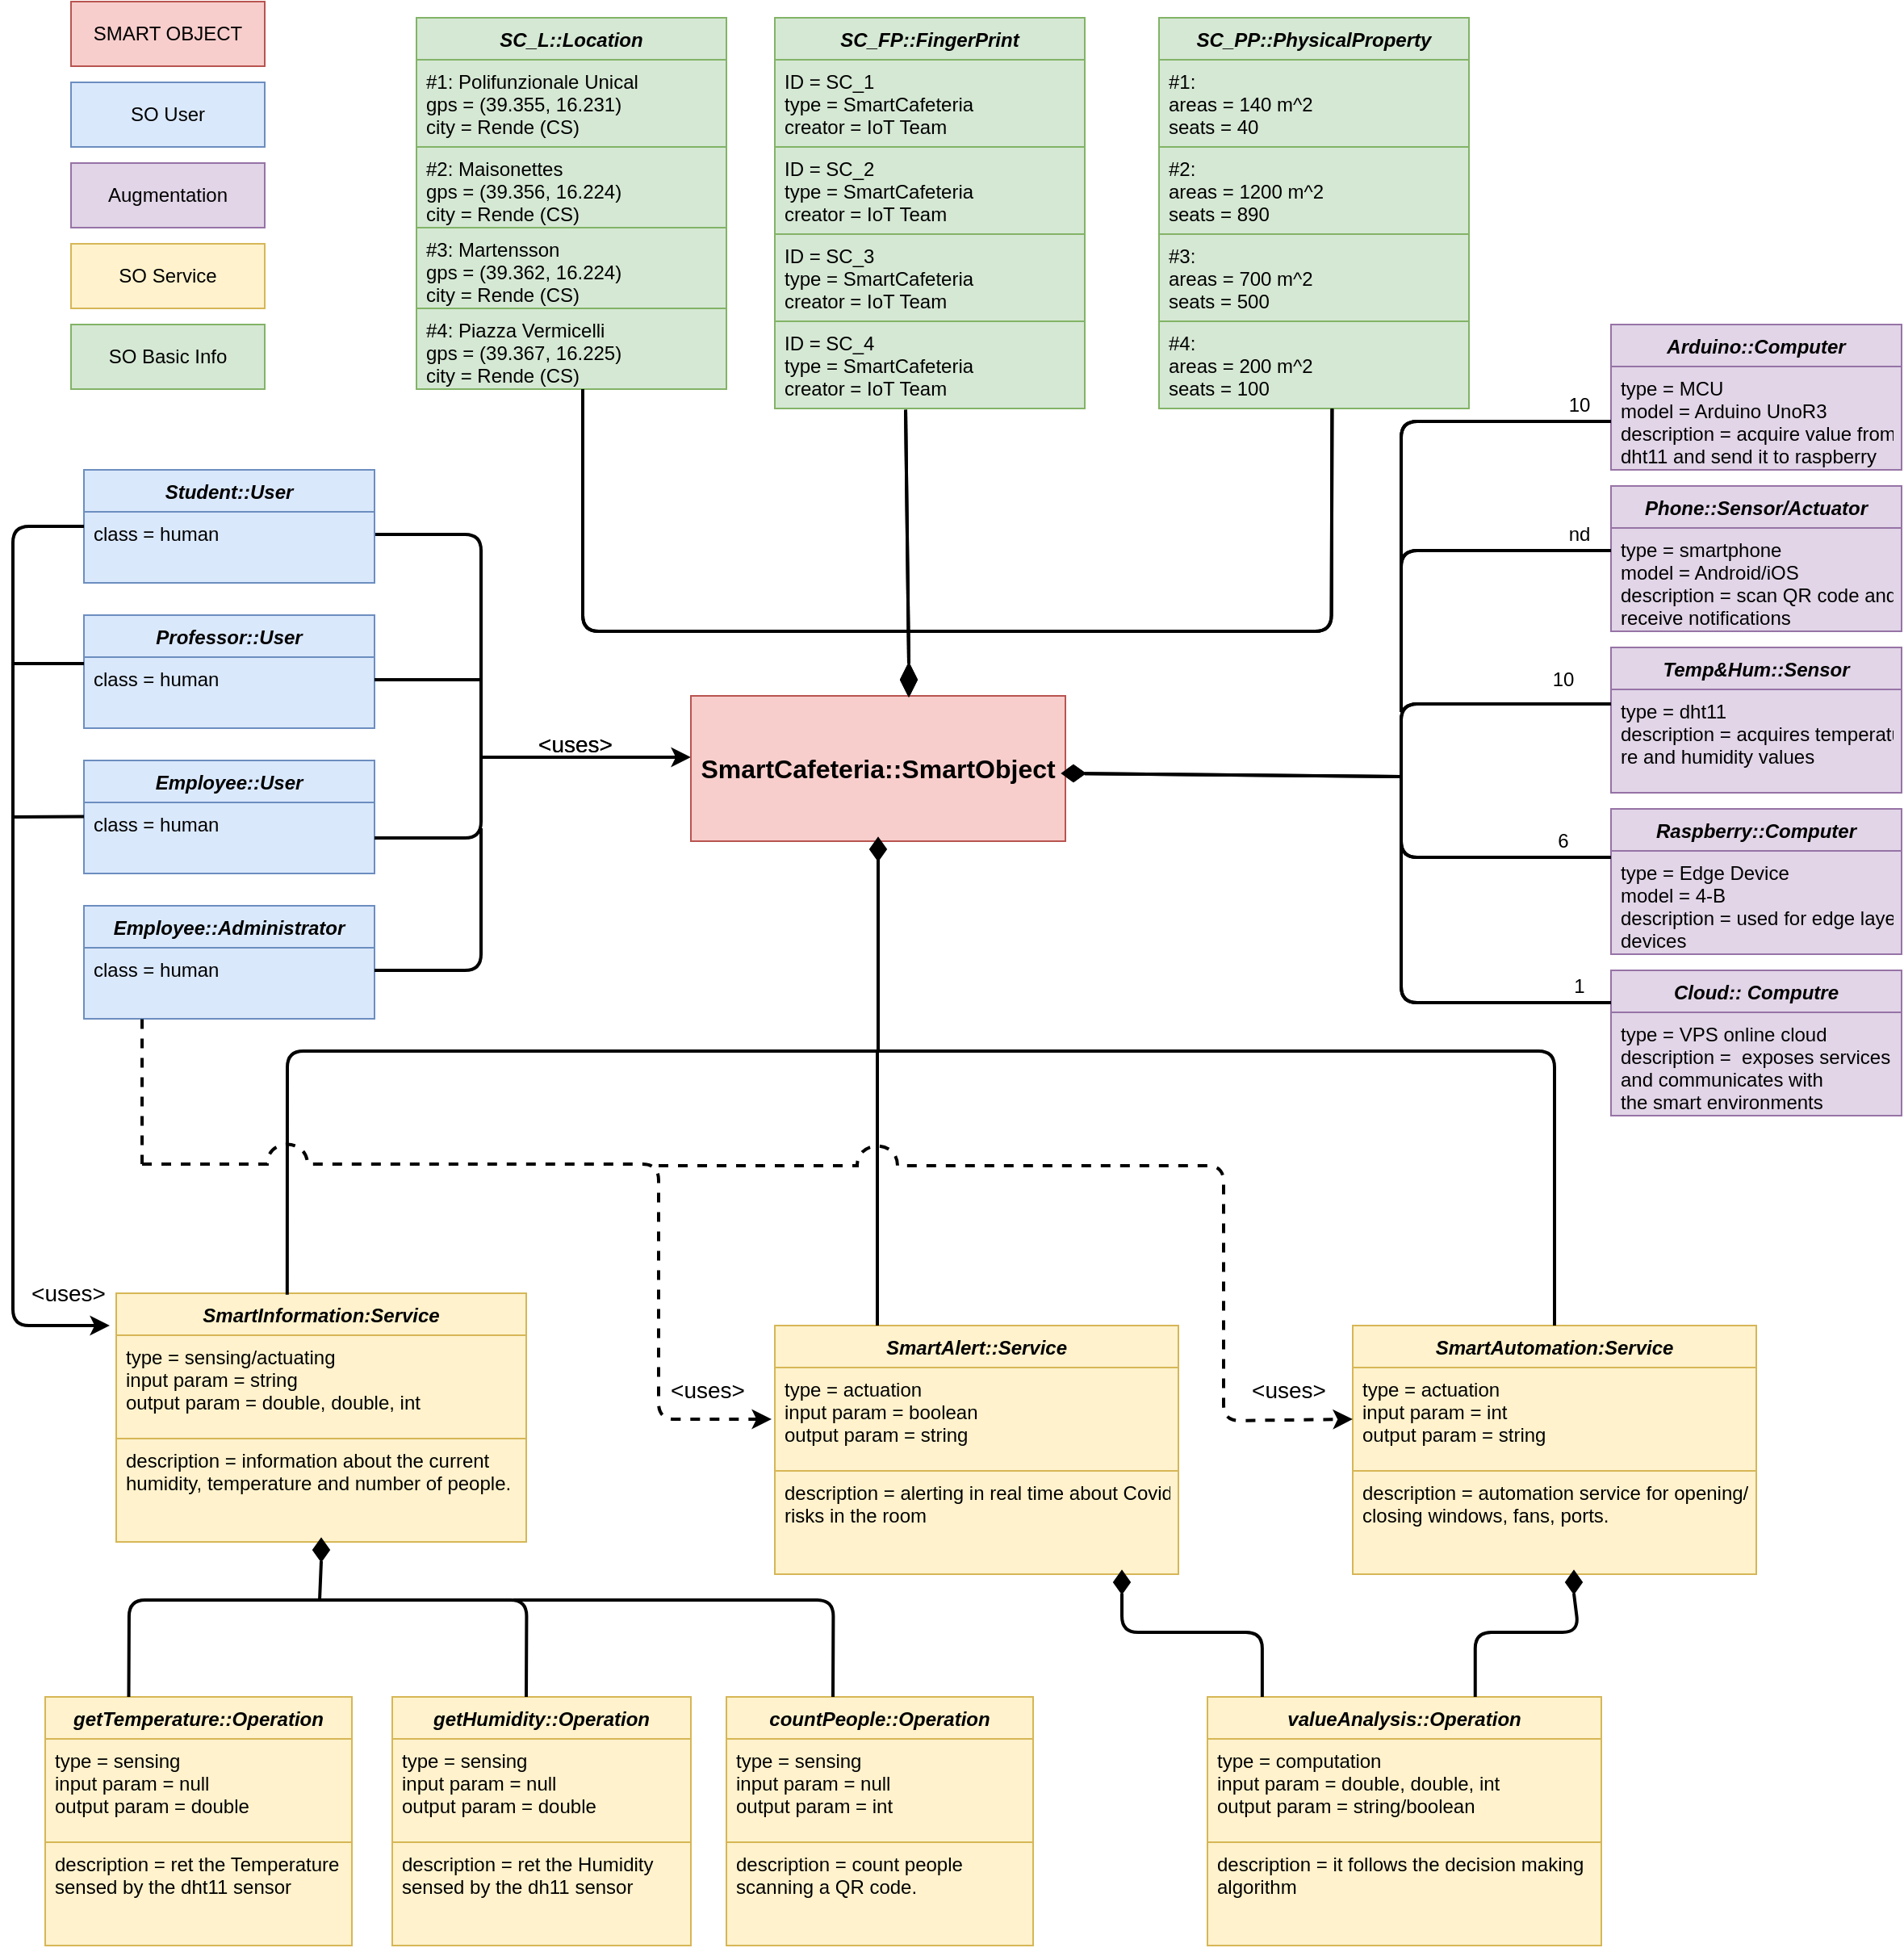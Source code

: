 <mxfile version="14.6.13" type="device"><diagram id="C5RBs43oDa-KdzZeNtuy" name="Page-1"><mxGraphModel dx="2286" dy="806" grid="1" gridSize="10" guides="1" tooltips="1" connect="1" arrows="1" fold="1" page="1" pageScale="1" pageWidth="1200" pageHeight="1500" math="0" shadow="0"><root><mxCell id="WIyWlLk6GJQsqaUBKTNV-0"/><mxCell id="WIyWlLk6GJQsqaUBKTNV-1" parent="WIyWlLk6GJQsqaUBKTNV-0"/><mxCell id="kiPogV2D_v_tbTwBXKTl-0" value="SMART OBJECT" style="rounded=0;whiteSpace=wrap;html=1;fillColor=#f8cecc;strokeColor=#b85450;" parent="WIyWlLk6GJQsqaUBKTNV-1" vertex="1"><mxGeometry x="26" y="10" width="120" height="40" as="geometry"/></mxCell><mxCell id="kiPogV2D_v_tbTwBXKTl-1" value="SO Basic Info" style="rounded=0;whiteSpace=wrap;html=1;fillColor=#d5e8d4;strokeColor=#82b366;" parent="WIyWlLk6GJQsqaUBKTNV-1" vertex="1"><mxGeometry x="26" y="210" width="120" height="40" as="geometry"/></mxCell><mxCell id="kiPogV2D_v_tbTwBXKTl-2" value="SO User" style="rounded=0;whiteSpace=wrap;html=1;fillColor=#dae8fc;strokeColor=#6c8ebf;" parent="WIyWlLk6GJQsqaUBKTNV-1" vertex="1"><mxGeometry x="26" y="60" width="120" height="40" as="geometry"/></mxCell><mxCell id="kiPogV2D_v_tbTwBXKTl-3" value="SO Service" style="rounded=0;whiteSpace=wrap;html=1;fillColor=#fff2cc;strokeColor=#d6b656;" parent="WIyWlLk6GJQsqaUBKTNV-1" vertex="1"><mxGeometry x="26" y="160" width="120" height="40" as="geometry"/></mxCell><mxCell id="kiPogV2D_v_tbTwBXKTl-4" value="Augmentation" style="rounded=0;whiteSpace=wrap;html=1;fillColor=#e1d5e7;strokeColor=#9673a6;" parent="WIyWlLk6GJQsqaUBKTNV-1" vertex="1"><mxGeometry x="26" y="110" width="120" height="40" as="geometry"/></mxCell><mxCell id="kiPogV2D_v_tbTwBXKTl-5" value="&lt;b&gt;&lt;font style=&quot;font-size: 16px&quot;&gt;SmartCafeteria::SmartObject&lt;/font&gt;&lt;/b&gt;" style="rounded=0;whiteSpace=wrap;html=1;fillColor=#f8cecc;strokeColor=#b85450;" parent="WIyWlLk6GJQsqaUBKTNV-1" vertex="1"><mxGeometry x="410" y="440" width="232" height="90" as="geometry"/></mxCell><mxCell id="kiPogV2D_v_tbTwBXKTl-7" value="Student::User" style="swimlane;fontStyle=3;align=center;verticalAlign=top;childLayout=stackLayout;horizontal=1;startSize=26;horizontalStack=0;resizeParent=1;resizeLast=0;collapsible=1;marginBottom=0;rounded=0;shadow=0;strokeWidth=1;fillColor=#dae8fc;strokeColor=#6c8ebf;" parent="WIyWlLk6GJQsqaUBKTNV-1" vertex="1"><mxGeometry x="34" y="300" width="180" height="70" as="geometry"><mxRectangle x="230" y="140" width="160" height="26" as="alternateBounds"/></mxGeometry></mxCell><mxCell id="kiPogV2D_v_tbTwBXKTl-14" value="Professor::User" style="swimlane;fontStyle=3;align=center;verticalAlign=top;childLayout=stackLayout;horizontal=1;startSize=26;horizontalStack=0;resizeParent=1;resizeLast=0;collapsible=1;marginBottom=0;rounded=0;shadow=0;strokeWidth=1;fillColor=#dae8fc;strokeColor=#6c8ebf;" parent="WIyWlLk6GJQsqaUBKTNV-1" vertex="1"><mxGeometry x="34" y="390" width="180" height="70" as="geometry"><mxRectangle x="230" y="140" width="160" height="26" as="alternateBounds"/></mxGeometry></mxCell><mxCell id="kiPogV2D_v_tbTwBXKTl-15" value="class = human" style="text;align=left;verticalAlign=top;spacingLeft=4;spacingRight=4;overflow=hidden;rotatable=0;points=[[0,0.5],[1,0.5]];portConstraint=eastwest;fillColor=#dae8fc;strokeColor=#6c8ebf;" parent="kiPogV2D_v_tbTwBXKTl-14" vertex="1"><mxGeometry y="26" width="180" height="44" as="geometry"/></mxCell><mxCell id="kiPogV2D_v_tbTwBXKTl-16" value="Employee::User" style="swimlane;fontStyle=3;align=center;verticalAlign=top;childLayout=stackLayout;horizontal=1;startSize=26;horizontalStack=0;resizeParent=1;resizeLast=0;collapsible=1;marginBottom=0;rounded=0;shadow=0;strokeWidth=1;fillColor=#dae8fc;strokeColor=#6c8ebf;" parent="WIyWlLk6GJQsqaUBKTNV-1" vertex="1"><mxGeometry x="34" y="480" width="180" height="70" as="geometry"><mxRectangle x="230" y="140" width="160" height="26" as="alternateBounds"/></mxGeometry></mxCell><mxCell id="kiPogV2D_v_tbTwBXKTl-17" value="class = human" style="text;align=left;verticalAlign=top;spacingLeft=4;spacingRight=4;overflow=hidden;rotatable=0;points=[[0,0.5],[1,0.5]];portConstraint=eastwest;fillColor=#dae8fc;strokeColor=#6c8ebf;" parent="kiPogV2D_v_tbTwBXKTl-16" vertex="1"><mxGeometry y="26" width="180" height="44" as="geometry"/></mxCell><mxCell id="kiPogV2D_v_tbTwBXKTl-8" value="class = human" style="text;align=left;verticalAlign=top;spacingLeft=4;spacingRight=4;overflow=hidden;rotatable=0;points=[[0,0.5],[1,0.5]];portConstraint=eastwest;fillColor=#dae8fc;strokeColor=#6c8ebf;" parent="WIyWlLk6GJQsqaUBKTNV-1" vertex="1"><mxGeometry x="34" y="326" width="180" height="44" as="geometry"/></mxCell><mxCell id="kiPogV2D_v_tbTwBXKTl-21" value="" style="endArrow=none;html=1;strokeWidth=2;exitX=1;exitY=0.5;exitDx=0;exitDy=0;" parent="WIyWlLk6GJQsqaUBKTNV-1" source="kiPogV2D_v_tbTwBXKTl-17" edge="1"><mxGeometry width="50" height="50" relative="1" as="geometry"><mxPoint x="214" y="520" as="sourcePoint"/><mxPoint x="280" y="440" as="targetPoint"/><Array as="points"><mxPoint x="280" y="528"/></Array></mxGeometry></mxCell><mxCell id="kiPogV2D_v_tbTwBXKTl-22" value="" style="endArrow=none;html=1;strokeWidth=2;" parent="WIyWlLk6GJQsqaUBKTNV-1" edge="1"><mxGeometry width="50" height="50" relative="1" as="geometry"><mxPoint x="214" y="340" as="sourcePoint"/><mxPoint x="280" y="440" as="targetPoint"/><Array as="points"><mxPoint x="280" y="340"/></Array></mxGeometry></mxCell><mxCell id="kiPogV2D_v_tbTwBXKTl-24" value="" style="endArrow=classic;html=1;strokeWidth=2;" parent="WIyWlLk6GJQsqaUBKTNV-1" edge="1"><mxGeometry width="50" height="50" relative="1" as="geometry"><mxPoint x="280" y="478" as="sourcePoint"/><mxPoint x="410" y="478" as="targetPoint"/></mxGeometry></mxCell><mxCell id="kiPogV2D_v_tbTwBXKTl-26" value="&lt;font style=&quot;font-size: 14px&quot;&gt;&amp;lt;uses&amp;gt;&lt;/font&gt;" style="text;html=1;align=center;verticalAlign=middle;resizable=0;points=[];autosize=1;strokeColor=none;" parent="WIyWlLk6GJQsqaUBKTNV-1" vertex="1"><mxGeometry x="308" y="460" width="60" height="20" as="geometry"/></mxCell><mxCell id="kiPogV2D_v_tbTwBXKTl-27" value="SC_L::Location" style="swimlane;fontStyle=3;align=center;verticalAlign=top;childLayout=stackLayout;horizontal=1;startSize=26;horizontalStack=0;resizeParent=1;resizeLast=0;collapsible=1;marginBottom=0;rounded=0;shadow=0;strokeWidth=1;fillColor=#d5e8d4;strokeColor=#82b366;" parent="WIyWlLk6GJQsqaUBKTNV-1" vertex="1"><mxGeometry x="240" y="20" width="192" height="230" as="geometry"><mxRectangle x="230" y="140" width="160" height="26" as="alternateBounds"/></mxGeometry></mxCell><mxCell id="kiPogV2D_v_tbTwBXKTl-28" value="#1: Polifunzionale Unical&#10;gps = (39.355, 16.231)&#10;city = Rende (CS)" style="text;align=left;verticalAlign=top;spacingLeft=4;spacingRight=4;overflow=hidden;rotatable=0;points=[[0,0.5],[1,0.5]];portConstraint=eastwest;fillColor=#d5e8d4;strokeColor=#82b366;" parent="kiPogV2D_v_tbTwBXKTl-27" vertex="1"><mxGeometry y="26" width="192" height="54" as="geometry"/></mxCell><mxCell id="kiPogV2D_v_tbTwBXKTl-29" value="#2: Maisonettes&#10;gps = (39.356, 16.224)&#10;city = Rende (CS)" style="text;align=left;verticalAlign=top;spacingLeft=4;spacingRight=4;overflow=hidden;rotatable=0;points=[[0,0.5],[1,0.5]];portConstraint=eastwest;fillColor=#d5e8d4;strokeColor=#82b366;" parent="kiPogV2D_v_tbTwBXKTl-27" vertex="1"><mxGeometry y="80" width="192" height="50" as="geometry"/></mxCell><mxCell id="kiPogV2D_v_tbTwBXKTl-30" value="#3: Martensson&#10;gps = (39.362, 16.224)&#10;city = Rende (CS)" style="text;align=left;verticalAlign=top;spacingLeft=4;spacingRight=4;overflow=hidden;rotatable=0;points=[[0,0.5],[1,0.5]];portConstraint=eastwest;fillColor=#d5e8d4;strokeColor=#82b366;" parent="kiPogV2D_v_tbTwBXKTl-27" vertex="1"><mxGeometry y="130" width="192" height="50" as="geometry"/></mxCell><mxCell id="kiPogV2D_v_tbTwBXKTl-35" value="#4: Piazza vermicelli&#10;gps = (39.367, 16.225)&#10;city = Rende (CS)&#10;" style="text;align=left;verticalAlign=top;spacingLeft=4;spacingRight=4;overflow=hidden;rotatable=0;points=[[0,0.5],[1,0.5]];portConstraint=eastwest;fillColor=#d5e8d4;strokeColor=#82b366;" parent="kiPogV2D_v_tbTwBXKTl-27" vertex="1"><mxGeometry y="180" width="192" height="50" as="geometry"/></mxCell><mxCell id="kiPogV2D_v_tbTwBXKTl-37" value="" style="rhombus;whiteSpace=wrap;html=1;fillColor=#000000;" parent="WIyWlLk6GJQsqaUBKTNV-1" vertex="1"><mxGeometry x="540" y="420" width="10" height="20" as="geometry"/></mxCell><mxCell id="kiPogV2D_v_tbTwBXKTl-38" value="" style="endArrow=none;html=1;strokeWidth=2;" parent="WIyWlLk6GJQsqaUBKTNV-1" edge="1"><mxGeometry width="50" height="50" relative="1" as="geometry"><mxPoint x="343" y="250" as="sourcePoint"/><mxPoint x="540" y="400" as="targetPoint"/><Array as="points"><mxPoint x="343" y="260"/><mxPoint x="343" y="400"/><mxPoint x="536" y="400"/></Array></mxGeometry></mxCell><mxCell id="kiPogV2D_v_tbTwBXKTl-40" value="SC_FP::FingerPrint" style="swimlane;fontStyle=3;align=center;verticalAlign=top;childLayout=stackLayout;horizontal=1;startSize=26;horizontalStack=0;resizeParent=1;resizeLast=0;collapsible=1;marginBottom=0;rounded=0;shadow=0;strokeWidth=1;fillColor=#d5e8d4;strokeColor=#82b366;" parent="WIyWlLk6GJQsqaUBKTNV-1" vertex="1"><mxGeometry x="462" y="20" width="192" height="242" as="geometry"><mxRectangle x="230" y="140" width="160" height="26" as="alternateBounds"/></mxGeometry></mxCell><mxCell id="kiPogV2D_v_tbTwBXKTl-41" value="ID = SC_1&#10;type = SmartCafeteria&#10;creator = IoT Team" style="text;align=left;verticalAlign=top;spacingLeft=4;spacingRight=4;overflow=hidden;rotatable=0;points=[[0,0.5],[1,0.5]];portConstraint=eastwest;fillColor=#d5e8d4;strokeColor=#82b366;" parent="kiPogV2D_v_tbTwBXKTl-40" vertex="1"><mxGeometry y="26" width="192" height="54" as="geometry"/></mxCell><mxCell id="kiPogV2D_v_tbTwBXKTl-45" value="ID = SC_2&#10;type = SmartCafeteria&#10;creator = IoT Team" style="text;align=left;verticalAlign=top;spacingLeft=4;spacingRight=4;overflow=hidden;rotatable=0;points=[[0,0.5],[1,0.5]];portConstraint=eastwest;fillColor=#d5e8d4;strokeColor=#82b366;" parent="kiPogV2D_v_tbTwBXKTl-40" vertex="1"><mxGeometry y="80" width="192" height="54" as="geometry"/></mxCell><mxCell id="kiPogV2D_v_tbTwBXKTl-46" value="ID = SC_3&#10;type = SmartCafeteria&#10;creator = IoT Team" style="text;align=left;verticalAlign=top;spacingLeft=4;spacingRight=4;overflow=hidden;rotatable=0;points=[[0,0.5],[1,0.5]];portConstraint=eastwest;fillColor=#d5e8d4;strokeColor=#82b366;" parent="kiPogV2D_v_tbTwBXKTl-40" vertex="1"><mxGeometry y="134" width="192" height="54" as="geometry"/></mxCell><mxCell id="kiPogV2D_v_tbTwBXKTl-47" value="ID = SC_4 &#10;type = SmartCafeteria&#10;creator = IoT Team" style="text;align=left;verticalAlign=top;spacingLeft=4;spacingRight=4;overflow=hidden;rotatable=0;points=[[0,0.5],[1,0.5]];portConstraint=eastwest;fillColor=#d5e8d4;strokeColor=#82b366;" parent="kiPogV2D_v_tbTwBXKTl-40" vertex="1"><mxGeometry y="188" width="192" height="54" as="geometry"/></mxCell><mxCell id="kiPogV2D_v_tbTwBXKTl-48" value="" style="endArrow=none;html=1;strokeWidth=2;entryX=0.422;entryY=1.013;entryDx=0;entryDy=0;entryPerimeter=0;exitX=0.5;exitY=0;exitDx=0;exitDy=0;" parent="WIyWlLk6GJQsqaUBKTNV-1" source="kiPogV2D_v_tbTwBXKTl-37" target="kiPogV2D_v_tbTwBXKTl-47" edge="1"><mxGeometry width="50" height="50" relative="1" as="geometry"><mxPoint x="552" y="420" as="sourcePoint"/><mxPoint x="590" y="365" as="targetPoint"/><Array as="points"/></mxGeometry></mxCell><mxCell id="kiPogV2D_v_tbTwBXKTl-66" value="Cloud:: Computre" style="swimlane;fontStyle=3;align=center;verticalAlign=top;childLayout=stackLayout;horizontal=1;startSize=26;horizontalStack=0;resizeParent=1;resizeLast=0;collapsible=1;marginBottom=0;rounded=0;shadow=0;strokeWidth=1;fillColor=#e1d5e7;strokeColor=#9673a6;" parent="WIyWlLk6GJQsqaUBKTNV-1" vertex="1"><mxGeometry x="980" y="610" width="180" height="90" as="geometry"><mxRectangle x="230" y="140" width="160" height="26" as="alternateBounds"/></mxGeometry></mxCell><mxCell id="kiPogV2D_v_tbTwBXKTl-67" value="type = VPS online cloud&#10;description =  exposes services &#10;and communicates with &#10;the smart environments" style="text;align=left;verticalAlign=top;spacingLeft=4;spacingRight=4;overflow=hidden;rotatable=0;points=[[0,0.5],[1,0.5]];portConstraint=eastwest;fillColor=#e1d5e7;strokeColor=#9673a6;" parent="kiPogV2D_v_tbTwBXKTl-66" vertex="1"><mxGeometry y="26" width="180" height="64" as="geometry"/></mxCell><mxCell id="kiPogV2D_v_tbTwBXKTl-68" value="SC_PP::PhysicalProperty" style="swimlane;fontStyle=3;align=center;verticalAlign=top;childLayout=stackLayout;horizontal=1;startSize=26;horizontalStack=0;resizeParent=1;resizeLast=0;collapsible=1;marginBottom=0;rounded=0;shadow=0;strokeWidth=1;fillColor=#d5e8d4;strokeColor=#82b366;" parent="WIyWlLk6GJQsqaUBKTNV-1" vertex="1"><mxGeometry x="700" y="20" width="192" height="242" as="geometry"><mxRectangle x="230" y="140" width="160" height="26" as="alternateBounds"/></mxGeometry></mxCell><mxCell id="kiPogV2D_v_tbTwBXKTl-69" value="#1: &#10;areas = &#10;seats = 40" style="text;align=left;verticalAlign=top;spacingLeft=4;spacingRight=4;overflow=hidden;rotatable=0;points=[[0,0.5],[1,0.5]];portConstraint=eastwest;fillColor=#d5e8d4;strokeColor=#82b366;" parent="kiPogV2D_v_tbTwBXKTl-68" vertex="1"><mxGeometry y="26" width="192" height="54" as="geometry"/></mxCell><mxCell id="kiPogV2D_v_tbTwBXKTl-73" value="#2: &#10;areas = &#10;seats = 890" style="text;align=left;verticalAlign=top;spacingLeft=4;spacingRight=4;overflow=hidden;rotatable=0;points=[[0,0.5],[1,0.5]];portConstraint=eastwest;fillColor=#d5e8d4;strokeColor=#82b366;" parent="kiPogV2D_v_tbTwBXKTl-68" vertex="1"><mxGeometry y="80" width="192" height="54" as="geometry"/></mxCell><mxCell id="kiPogV2D_v_tbTwBXKTl-74" value="#3: &#10;areas = &#10;seats = 500" style="text;align=left;verticalAlign=top;spacingLeft=4;spacingRight=4;overflow=hidden;rotatable=0;points=[[0,0.5],[1,0.5]];portConstraint=eastwest;fillColor=#d5e8d4;strokeColor=#82b366;" parent="kiPogV2D_v_tbTwBXKTl-68" vertex="1"><mxGeometry y="134" width="192" height="54" as="geometry"/></mxCell><mxCell id="kiPogV2D_v_tbTwBXKTl-75" value="#4: &#10;areas = &#10;seats = 100" style="text;align=left;verticalAlign=top;spacingLeft=4;spacingRight=4;overflow=hidden;rotatable=0;points=[[0,0.5],[1,0.5]];portConstraint=eastwest;fillColor=#d5e8d4;strokeColor=#82b366;" parent="kiPogV2D_v_tbTwBXKTl-68" vertex="1"><mxGeometry y="188" width="192" height="54" as="geometry"/></mxCell><mxCell id="kiPogV2D_v_tbTwBXKTl-76" value="" style="endArrow=none;html=1;strokeWidth=2;entryX=0.471;entryY=0.999;entryDx=0;entryDy=0;entryPerimeter=0;" parent="WIyWlLk6GJQsqaUBKTNV-1" edge="1"><mxGeometry width="50" height="50" relative="1" as="geometry"><mxPoint x="540" y="400" as="sourcePoint"/><mxPoint x="807.212" y="261.946" as="targetPoint"/><Array as="points"><mxPoint x="806.78" y="400"/></Array></mxGeometry></mxCell><mxCell id="kiPogV2D_v_tbTwBXKTl-77" value="" style="endArrow=none;html=1;strokeWidth=2;startArrow=none;" parent="WIyWlLk6GJQsqaUBKTNV-1" source="kiPogV2D_v_tbTwBXKTl-84" edge="1"><mxGeometry width="50" height="50" relative="1" as="geometry"><mxPoint x="642" y="490" as="sourcePoint"/><mxPoint x="850" y="490" as="targetPoint"/></mxGeometry></mxCell><mxCell id="kiPogV2D_v_tbTwBXKTl-78" value="" style="endArrow=none;html=1;strokeWidth=2;" parent="WIyWlLk6GJQsqaUBKTNV-1" edge="1"><mxGeometry width="50" height="50" relative="1" as="geometry"><mxPoint x="850" y="490" as="sourcePoint"/><mxPoint x="980" y="445" as="targetPoint"/><Array as="points"><mxPoint x="850" y="445"/></Array></mxGeometry></mxCell><mxCell id="kiPogV2D_v_tbTwBXKTl-79" value="" style="endArrow=none;html=1;strokeWidth=2;" parent="WIyWlLk6GJQsqaUBKTNV-1" edge="1"><mxGeometry width="50" height="50" relative="1" as="geometry"><mxPoint x="850" y="450" as="sourcePoint"/><mxPoint x="980" y="350" as="targetPoint"/><Array as="points"><mxPoint x="850" y="350"/></Array></mxGeometry></mxCell><mxCell id="kiPogV2D_v_tbTwBXKTl-80" value="" style="endArrow=none;html=1;strokeWidth=2;" parent="WIyWlLk6GJQsqaUBKTNV-1" edge="1"><mxGeometry width="50" height="50" relative="1" as="geometry"><mxPoint x="850" y="370" as="sourcePoint"/><mxPoint x="980" y="270" as="targetPoint"/><Array as="points"><mxPoint x="850" y="270"/></Array></mxGeometry></mxCell><mxCell id="kiPogV2D_v_tbTwBXKTl-81" value="" style="endArrow=none;html=1;strokeWidth=2;" parent="WIyWlLk6GJQsqaUBKTNV-1" edge="1"><mxGeometry width="50" height="50" relative="1" as="geometry"><mxPoint x="850" y="490" as="sourcePoint"/><mxPoint x="980" y="540" as="targetPoint"/><Array as="points"><mxPoint x="850" y="540"/></Array></mxGeometry></mxCell><mxCell id="kiPogV2D_v_tbTwBXKTl-82" value="" style="endArrow=none;html=1;strokeWidth=2;" parent="WIyWlLk6GJQsqaUBKTNV-1" edge="1"><mxGeometry width="50" height="50" relative="1" as="geometry"><mxPoint x="850" y="530" as="sourcePoint"/><mxPoint x="980" y="630" as="targetPoint"/><Array as="points"><mxPoint x="850" y="630"/></Array></mxGeometry></mxCell><mxCell id="kiPogV2D_v_tbTwBXKTl-84" value="" style="rhombus;whiteSpace=wrap;html=1;fillColor=#000000;" parent="WIyWlLk6GJQsqaUBKTNV-1" vertex="1"><mxGeometry x="640" y="483" width="14" height="10" as="geometry"/></mxCell><mxCell id="kiPogV2D_v_tbTwBXKTl-85" value="" style="endArrow=none;html=1;strokeWidth=2;" parent="WIyWlLk6GJQsqaUBKTNV-1" target="kiPogV2D_v_tbTwBXKTl-84" edge="1"><mxGeometry width="50" height="50" relative="1" as="geometry"><mxPoint x="642" y="490" as="sourcePoint"/><mxPoint x="850" y="490" as="targetPoint"/></mxGeometry></mxCell><mxCell id="kiPogV2D_v_tbTwBXKTl-86" value="SMART OBJECT" style="rounded=0;whiteSpace=wrap;html=1;fillColor=#f8cecc;strokeColor=#b85450;" parent="WIyWlLk6GJQsqaUBKTNV-1" vertex="1"><mxGeometry x="26" y="10" width="120" height="40" as="geometry"/></mxCell><mxCell id="kiPogV2D_v_tbTwBXKTl-87" value="SO Basic Info" style="rounded=0;whiteSpace=wrap;html=1;fillColor=#d5e8d4;strokeColor=#82b366;" parent="WIyWlLk6GJQsqaUBKTNV-1" vertex="1"><mxGeometry x="26" y="210" width="120" height="40" as="geometry"/></mxCell><mxCell id="kiPogV2D_v_tbTwBXKTl-88" value="SO User" style="rounded=0;whiteSpace=wrap;html=1;fillColor=#dae8fc;strokeColor=#6c8ebf;" parent="WIyWlLk6GJQsqaUBKTNV-1" vertex="1"><mxGeometry x="26" y="60" width="120" height="40" as="geometry"/></mxCell><mxCell id="kiPogV2D_v_tbTwBXKTl-89" value="SO Service" style="rounded=0;whiteSpace=wrap;html=1;fillColor=#fff2cc;strokeColor=#d6b656;" parent="WIyWlLk6GJQsqaUBKTNV-1" vertex="1"><mxGeometry x="26" y="160" width="120" height="40" as="geometry"/></mxCell><mxCell id="kiPogV2D_v_tbTwBXKTl-90" value="Augmentation" style="rounded=0;whiteSpace=wrap;html=1;fillColor=#e1d5e7;strokeColor=#9673a6;" parent="WIyWlLk6GJQsqaUBKTNV-1" vertex="1"><mxGeometry x="26" y="110" width="120" height="40" as="geometry"/></mxCell><mxCell id="kiPogV2D_v_tbTwBXKTl-91" value="&lt;b&gt;&lt;font style=&quot;font-size: 16px&quot;&gt;SmartCafeteria::SmartObject&lt;/font&gt;&lt;/b&gt;" style="rounded=0;whiteSpace=wrap;html=1;fillColor=#f8cecc;strokeColor=#b85450;" parent="WIyWlLk6GJQsqaUBKTNV-1" vertex="1"><mxGeometry x="410" y="440" width="232" height="90" as="geometry"/></mxCell><mxCell id="kiPogV2D_v_tbTwBXKTl-97" value="class = human" style="text;align=left;verticalAlign=top;spacingLeft=4;spacingRight=4;overflow=hidden;rotatable=0;points=[[0,0.5],[1,0.5]];portConstraint=eastwest;fillColor=#dae8fc;strokeColor=#6c8ebf;" parent="WIyWlLk6GJQsqaUBKTNV-1" vertex="1"><mxGeometry x="34" y="326" width="180" height="44" as="geometry"/></mxCell><mxCell id="kiPogV2D_v_tbTwBXKTl-101" value="&lt;font style=&quot;font-size: 14px&quot;&gt;&amp;lt;uses&amp;gt;&lt;/font&gt;" style="text;html=1;align=center;verticalAlign=middle;resizable=0;points=[];autosize=1;strokeColor=none;" parent="WIyWlLk6GJQsqaUBKTNV-1" vertex="1"><mxGeometry x="308" y="460" width="60" height="20" as="geometry"/></mxCell><mxCell id="kiPogV2D_v_tbTwBXKTl-102" value="SC_L::Location" style="swimlane;fontStyle=3;align=center;verticalAlign=top;childLayout=stackLayout;horizontal=1;startSize=26;horizontalStack=0;resizeParent=1;resizeLast=0;collapsible=1;marginBottom=0;rounded=0;shadow=0;strokeWidth=1;fillColor=#d5e8d4;strokeColor=#82b366;" parent="WIyWlLk6GJQsqaUBKTNV-1" vertex="1"><mxGeometry x="240" y="20" width="192" height="230" as="geometry"><mxRectangle x="230" y="140" width="160" height="26" as="alternateBounds"/></mxGeometry></mxCell><mxCell id="kiPogV2D_v_tbTwBXKTl-103" value="#1: Polifunzionale Unical&#10;gps = (39.355, 16.231)&#10;city = Rende (CS)" style="text;align=left;verticalAlign=top;spacingLeft=4;spacingRight=4;overflow=hidden;rotatable=0;points=[[0,0.5],[1,0.5]];portConstraint=eastwest;fillColor=#d5e8d4;strokeColor=#82b366;" parent="kiPogV2D_v_tbTwBXKTl-102" vertex="1"><mxGeometry y="26" width="192" height="54" as="geometry"/></mxCell><mxCell id="kiPogV2D_v_tbTwBXKTl-104" value="#2: Maisonettes&#10;gps = (39.356, 16.224)&#10;city = Rende (CS)" style="text;align=left;verticalAlign=top;spacingLeft=4;spacingRight=4;overflow=hidden;rotatable=0;points=[[0,0.5],[1,0.5]];portConstraint=eastwest;fillColor=#d5e8d4;strokeColor=#82b366;" parent="kiPogV2D_v_tbTwBXKTl-102" vertex="1"><mxGeometry y="80" width="192" height="50" as="geometry"/></mxCell><mxCell id="kiPogV2D_v_tbTwBXKTl-105" value="#3: Martensson&#10;gps = (39.362, 16.224)&#10;city = Rende (CS)" style="text;align=left;verticalAlign=top;spacingLeft=4;spacingRight=4;overflow=hidden;rotatable=0;points=[[0,0.5],[1,0.5]];portConstraint=eastwest;fillColor=#d5e8d4;strokeColor=#82b366;" parent="kiPogV2D_v_tbTwBXKTl-102" vertex="1"><mxGeometry y="130" width="192" height="50" as="geometry"/></mxCell><mxCell id="kiPogV2D_v_tbTwBXKTl-106" value="#4: Piazza Vermicelli&#10;gps = (39.367, 16.225)&#10;city = Rende (CS)&#10;" style="text;align=left;verticalAlign=top;spacingLeft=4;spacingRight=4;overflow=hidden;rotatable=0;points=[[0,0.5],[1,0.5]];portConstraint=eastwest;fillColor=#d5e8d4;strokeColor=#82b366;" parent="kiPogV2D_v_tbTwBXKTl-102" vertex="1"><mxGeometry y="180" width="192" height="50" as="geometry"/></mxCell><mxCell id="kiPogV2D_v_tbTwBXKTl-107" value="" style="rhombus;whiteSpace=wrap;html=1;fillColor=#000000;" parent="WIyWlLk6GJQsqaUBKTNV-1" vertex="1"><mxGeometry x="540" y="420" width="10" height="20" as="geometry"/></mxCell><mxCell id="kiPogV2D_v_tbTwBXKTl-108" value="" style="endArrow=none;html=1;strokeWidth=2;" parent="WIyWlLk6GJQsqaUBKTNV-1" edge="1"><mxGeometry width="50" height="50" relative="1" as="geometry"><mxPoint x="343" y="250" as="sourcePoint"/><mxPoint x="540" y="400" as="targetPoint"/><Array as="points"><mxPoint x="343" y="260"/><mxPoint x="343" y="400"/><mxPoint x="536" y="400"/></Array></mxGeometry></mxCell><mxCell id="kiPogV2D_v_tbTwBXKTl-109" value="SC_FP::FingerPrint" style="swimlane;fontStyle=3;align=center;verticalAlign=top;childLayout=stackLayout;horizontal=1;startSize=26;horizontalStack=0;resizeParent=1;resizeLast=0;collapsible=1;marginBottom=0;rounded=0;shadow=0;strokeWidth=1;fillColor=#d5e8d4;strokeColor=#82b366;" parent="WIyWlLk6GJQsqaUBKTNV-1" vertex="1"><mxGeometry x="462" y="20" width="192" height="242" as="geometry"><mxRectangle x="230" y="140" width="160" height="26" as="alternateBounds"/></mxGeometry></mxCell><mxCell id="kiPogV2D_v_tbTwBXKTl-110" value="ID = SC_1&#10;type = SmartCafeteria&#10;creator = IoT Team" style="text;align=left;verticalAlign=top;spacingLeft=4;spacingRight=4;overflow=hidden;rotatable=0;points=[[0,0.5],[1,0.5]];portConstraint=eastwest;fillColor=#d5e8d4;strokeColor=#82b366;" parent="kiPogV2D_v_tbTwBXKTl-109" vertex="1"><mxGeometry y="26" width="192" height="54" as="geometry"/></mxCell><mxCell id="kiPogV2D_v_tbTwBXKTl-111" value="ID = SC_2&#10;type = SmartCafeteria&#10;creator = IoT Team" style="text;align=left;verticalAlign=top;spacingLeft=4;spacingRight=4;overflow=hidden;rotatable=0;points=[[0,0.5],[1,0.5]];portConstraint=eastwest;fillColor=#d5e8d4;strokeColor=#82b366;" parent="kiPogV2D_v_tbTwBXKTl-109" vertex="1"><mxGeometry y="80" width="192" height="54" as="geometry"/></mxCell><mxCell id="kiPogV2D_v_tbTwBXKTl-112" value="ID = SC_3&#10;type = SmartCafeteria&#10;creator = IoT Team" style="text;align=left;verticalAlign=top;spacingLeft=4;spacingRight=4;overflow=hidden;rotatable=0;points=[[0,0.5],[1,0.5]];portConstraint=eastwest;fillColor=#d5e8d4;strokeColor=#82b366;" parent="kiPogV2D_v_tbTwBXKTl-109" vertex="1"><mxGeometry y="134" width="192" height="54" as="geometry"/></mxCell><mxCell id="kiPogV2D_v_tbTwBXKTl-113" value="ID = SC_4 &#10;type = SmartCafeteria&#10;creator = IoT Team" style="text;align=left;verticalAlign=top;spacingLeft=4;spacingRight=4;overflow=hidden;rotatable=0;points=[[0,0.5],[1,0.5]];portConstraint=eastwest;fillColor=#d5e8d4;strokeColor=#82b366;" parent="kiPogV2D_v_tbTwBXKTl-109" vertex="1"><mxGeometry y="188" width="192" height="54" as="geometry"/></mxCell><mxCell id="kiPogV2D_v_tbTwBXKTl-114" value="" style="endArrow=none;html=1;strokeWidth=2;exitX=0.5;exitY=0;exitDx=0;exitDy=0;" parent="WIyWlLk6GJQsqaUBKTNV-1" source="kiPogV2D_v_tbTwBXKTl-107" edge="1"><mxGeometry width="50" height="50" relative="1" as="geometry"><mxPoint x="552" y="420" as="sourcePoint"/><mxPoint x="543" y="263" as="targetPoint"/><Array as="points"/></mxGeometry></mxCell><mxCell id="kiPogV2D_v_tbTwBXKTl-115" value="Arduino::Computer" style="swimlane;fontStyle=3;align=center;verticalAlign=top;childLayout=stackLayout;horizontal=1;startSize=26;horizontalStack=0;resizeParent=1;resizeLast=0;collapsible=1;marginBottom=0;rounded=0;shadow=0;strokeWidth=1;fillColor=#e1d5e7;strokeColor=#9673a6;" parent="WIyWlLk6GJQsqaUBKTNV-1" vertex="1"><mxGeometry x="980" y="210" width="180" height="90" as="geometry"><mxRectangle x="230" y="140" width="160" height="26" as="alternateBounds"/></mxGeometry></mxCell><mxCell id="kiPogV2D_v_tbTwBXKTl-116" value="type = MCU&#10;model = Arduino UnoR3&#10;description = acquire value from &#10;dht11 and send it to raspberry&#10;" style="text;align=left;verticalAlign=top;spacingLeft=4;spacingRight=4;overflow=hidden;rotatable=0;points=[[0,0.5],[1,0.5]];portConstraint=eastwest;fillColor=#e1d5e7;strokeColor=#9673a6;" parent="kiPogV2D_v_tbTwBXKTl-115" vertex="1"><mxGeometry y="26" width="180" height="64" as="geometry"/></mxCell><mxCell id="kiPogV2D_v_tbTwBXKTl-117" value="Phone::Sensor/Actuator&#10;" style="swimlane;fontStyle=3;align=center;verticalAlign=top;childLayout=stackLayout;horizontal=1;startSize=26;horizontalStack=0;resizeParent=1;resizeLast=0;collapsible=1;marginBottom=0;rounded=0;shadow=0;strokeWidth=1;fillColor=#e1d5e7;strokeColor=#9673a6;" parent="WIyWlLk6GJQsqaUBKTNV-1" vertex="1"><mxGeometry x="980" y="310" width="180" height="90" as="geometry"><mxRectangle x="230" y="140" width="160" height="26" as="alternateBounds"/></mxGeometry></mxCell><mxCell id="kiPogV2D_v_tbTwBXKTl-118" value="type = smartphone&#10;model = Android/iOS&#10;description = scan QR code and &#10;receive notifications" style="text;align=left;verticalAlign=top;spacingLeft=4;spacingRight=4;overflow=hidden;rotatable=0;points=[[0,0.5],[1,0.5]];portConstraint=eastwest;fillColor=#e1d5e7;strokeColor=#9673a6;" parent="kiPogV2D_v_tbTwBXKTl-117" vertex="1"><mxGeometry y="26" width="180" height="64" as="geometry"/></mxCell><mxCell id="kiPogV2D_v_tbTwBXKTl-119" value="Temp&amp;Hum::Sensor" style="swimlane;fontStyle=3;align=center;verticalAlign=top;childLayout=stackLayout;horizontal=1;startSize=26;horizontalStack=0;resizeParent=1;resizeLast=0;collapsible=1;marginBottom=0;rounded=0;shadow=0;strokeWidth=1;fillColor=#e1d5e7;strokeColor=#9673a6;" parent="WIyWlLk6GJQsqaUBKTNV-1" vertex="1"><mxGeometry x="980" y="410" width="180" height="90" as="geometry"><mxRectangle x="230" y="140" width="160" height="26" as="alternateBounds"/></mxGeometry></mxCell><mxCell id="kiPogV2D_v_tbTwBXKTl-120" value="type = dht11&#10;description = acquires temperatu&#10;re and humidity values" style="text;align=left;verticalAlign=top;spacingLeft=4;spacingRight=4;overflow=hidden;rotatable=0;points=[[0,0.5],[1,0.5]];portConstraint=eastwest;fillColor=#e1d5e7;strokeColor=#9673a6;" parent="kiPogV2D_v_tbTwBXKTl-119" vertex="1"><mxGeometry y="26" width="180" height="64" as="geometry"/></mxCell><mxCell id="kiPogV2D_v_tbTwBXKTl-121" value="Raspberry::Computer" style="swimlane;fontStyle=3;align=center;verticalAlign=top;childLayout=stackLayout;horizontal=1;startSize=26;horizontalStack=0;resizeParent=1;resizeLast=0;collapsible=1;marginBottom=0;rounded=0;shadow=0;strokeWidth=1;fillColor=#e1d5e7;strokeColor=#9673a6;" parent="WIyWlLk6GJQsqaUBKTNV-1" vertex="1"><mxGeometry x="980" y="510" width="180" height="90" as="geometry"><mxRectangle x="230" y="140" width="160" height="26" as="alternateBounds"/></mxGeometry></mxCell><mxCell id="kiPogV2D_v_tbTwBXKTl-122" value="type = Edge Device&#10;model = 4-B&#10;description = used for edge layer&#10;devices" style="text;align=left;verticalAlign=top;spacingLeft=4;spacingRight=4;overflow=hidden;rotatable=0;points=[[0,0.5],[1,0.5]];portConstraint=eastwest;fillColor=#e1d5e7;strokeColor=#9673a6;" parent="kiPogV2D_v_tbTwBXKTl-121" vertex="1"><mxGeometry y="26" width="180" height="64" as="geometry"/></mxCell><mxCell id="kiPogV2D_v_tbTwBXKTl-127" value="SC_PP::PhysicalProperty" style="swimlane;fontStyle=3;align=center;verticalAlign=top;childLayout=stackLayout;horizontal=1;startSize=26;horizontalStack=0;resizeParent=1;resizeLast=0;collapsible=1;marginBottom=0;rounded=0;shadow=0;strokeWidth=1;fillColor=#d5e8d4;strokeColor=#82b366;" parent="WIyWlLk6GJQsqaUBKTNV-1" vertex="1"><mxGeometry x="700" y="20" width="192" height="242" as="geometry"><mxRectangle x="230" y="140" width="160" height="26" as="alternateBounds"/></mxGeometry></mxCell><mxCell id="kiPogV2D_v_tbTwBXKTl-128" value="#1: &#10;areas = 140 m^2  &#10;seats = 40" style="text;align=left;verticalAlign=top;spacingLeft=4;spacingRight=4;overflow=hidden;rotatable=0;points=[[0,0.5],[1,0.5]];portConstraint=eastwest;fillColor=#d5e8d4;strokeColor=#82b366;" parent="kiPogV2D_v_tbTwBXKTl-127" vertex="1"><mxGeometry y="26" width="192" height="54" as="geometry"/></mxCell><mxCell id="kiPogV2D_v_tbTwBXKTl-129" value="#2: &#10;areas = 1200 m^2&#10;seats = 890" style="text;align=left;verticalAlign=top;spacingLeft=4;spacingRight=4;overflow=hidden;rotatable=0;points=[[0,0.5],[1,0.5]];portConstraint=eastwest;fillColor=#d5e8d4;strokeColor=#82b366;" parent="kiPogV2D_v_tbTwBXKTl-127" vertex="1"><mxGeometry y="80" width="192" height="54" as="geometry"/></mxCell><mxCell id="kiPogV2D_v_tbTwBXKTl-130" value="#3: &#10;areas = 700 m^2 &#10;seats = 500" style="text;align=left;verticalAlign=top;spacingLeft=4;spacingRight=4;overflow=hidden;rotatable=0;points=[[0,0.5],[1,0.5]];portConstraint=eastwest;fillColor=#d5e8d4;strokeColor=#82b366;" parent="kiPogV2D_v_tbTwBXKTl-127" vertex="1"><mxGeometry y="134" width="192" height="54" as="geometry"/></mxCell><mxCell id="kiPogV2D_v_tbTwBXKTl-131" value="#4: &#10;areas = 200 m^2&#10;seats = 100" style="text;align=left;verticalAlign=top;spacingLeft=4;spacingRight=4;overflow=hidden;rotatable=0;points=[[0,0.5],[1,0.5]];portConstraint=eastwest;fillColor=#d5e8d4;strokeColor=#82b366;" parent="kiPogV2D_v_tbTwBXKTl-127" vertex="1"><mxGeometry y="188" width="192" height="54" as="geometry"/></mxCell><mxCell id="kiPogV2D_v_tbTwBXKTl-132" value="" style="endArrow=none;html=1;strokeWidth=2;entryX=0.471;entryY=0.999;entryDx=0;entryDy=0;entryPerimeter=0;" parent="WIyWlLk6GJQsqaUBKTNV-1" edge="1"><mxGeometry width="50" height="50" relative="1" as="geometry"><mxPoint x="540" y="400" as="sourcePoint"/><mxPoint x="807.212" y="261.946" as="targetPoint"/><Array as="points"><mxPoint x="806.78" y="400"/></Array></mxGeometry></mxCell><mxCell id="kiPogV2D_v_tbTwBXKTl-133" value="" style="endArrow=none;html=1;strokeWidth=2;startArrow=none;" parent="WIyWlLk6GJQsqaUBKTNV-1" source="kiPogV2D_v_tbTwBXKTl-140" edge="1"><mxGeometry width="50" height="50" relative="1" as="geometry"><mxPoint x="642" y="490" as="sourcePoint"/><mxPoint x="850" y="490" as="targetPoint"/></mxGeometry></mxCell><mxCell id="kiPogV2D_v_tbTwBXKTl-134" value="" style="endArrow=none;html=1;strokeWidth=2;" parent="WIyWlLk6GJQsqaUBKTNV-1" edge="1"><mxGeometry width="50" height="50" relative="1" as="geometry"><mxPoint x="850" y="490" as="sourcePoint"/><mxPoint x="980" y="445" as="targetPoint"/><Array as="points"><mxPoint x="850" y="445"/></Array></mxGeometry></mxCell><mxCell id="kiPogV2D_v_tbTwBXKTl-135" value="" style="endArrow=none;html=1;strokeWidth=2;" parent="WIyWlLk6GJQsqaUBKTNV-1" edge="1"><mxGeometry width="50" height="50" relative="1" as="geometry"><mxPoint x="850" y="450" as="sourcePoint"/><mxPoint x="980" y="350" as="targetPoint"/><Array as="points"><mxPoint x="850" y="350"/></Array></mxGeometry></mxCell><mxCell id="kiPogV2D_v_tbTwBXKTl-136" value="" style="endArrow=none;html=1;strokeWidth=2;" parent="WIyWlLk6GJQsqaUBKTNV-1" edge="1"><mxGeometry width="50" height="50" relative="1" as="geometry"><mxPoint x="850" y="370" as="sourcePoint"/><mxPoint x="980" y="270" as="targetPoint"/><Array as="points"><mxPoint x="850" y="270"/></Array></mxGeometry></mxCell><mxCell id="kiPogV2D_v_tbTwBXKTl-137" value="" style="endArrow=none;html=1;strokeWidth=2;" parent="WIyWlLk6GJQsqaUBKTNV-1" edge="1"><mxGeometry width="50" height="50" relative="1" as="geometry"><mxPoint x="850" y="490" as="sourcePoint"/><mxPoint x="980" y="540" as="targetPoint"/><Array as="points"><mxPoint x="850" y="540"/></Array></mxGeometry></mxCell><mxCell id="kiPogV2D_v_tbTwBXKTl-138" value="" style="endArrow=none;html=1;strokeWidth=2;" parent="WIyWlLk6GJQsqaUBKTNV-1" edge="1"><mxGeometry width="50" height="50" relative="1" as="geometry"><mxPoint x="850" y="530" as="sourcePoint"/><mxPoint x="980" y="630" as="targetPoint"/><Array as="points"><mxPoint x="850" y="630"/></Array></mxGeometry></mxCell><mxCell id="kiPogV2D_v_tbTwBXKTl-140" value="" style="rhombus;whiteSpace=wrap;html=1;fillColor=#000000;" parent="WIyWlLk6GJQsqaUBKTNV-1" vertex="1"><mxGeometry x="640" y="483" width="14" height="10" as="geometry"/></mxCell><mxCell id="kiPogV2D_v_tbTwBXKTl-141" value="" style="endArrow=none;html=1;strokeWidth=2;" parent="WIyWlLk6GJQsqaUBKTNV-1" target="kiPogV2D_v_tbTwBXKTl-140" edge="1"><mxGeometry width="50" height="50" relative="1" as="geometry"><mxPoint x="642" y="490" as="sourcePoint"/><mxPoint x="850" y="490" as="targetPoint"/></mxGeometry></mxCell><mxCell id="YVKPFGNGdzjKego6JK37-0" value="SmartAlert::Service" style="swimlane;fontStyle=3;align=center;verticalAlign=top;childLayout=stackLayout;horizontal=1;startSize=26;horizontalStack=0;resizeParent=1;resizeLast=0;collapsible=1;marginBottom=0;rounded=0;shadow=0;strokeWidth=1;fillColor=#fff2cc;strokeColor=#d6b656;" parent="WIyWlLk6GJQsqaUBKTNV-1" vertex="1"><mxGeometry x="462" y="830" width="250" height="154" as="geometry"><mxRectangle x="230" y="140" width="160" height="26" as="alternateBounds"/></mxGeometry></mxCell><mxCell id="YVKPFGNGdzjKego6JK37-1" value="type = actuation&#10;input param = boolean&#10;output param = string&#10;" style="text;align=left;verticalAlign=top;spacingLeft=4;spacingRight=4;overflow=hidden;rotatable=0;points=[[0,0.5],[1,0.5]];portConstraint=eastwest;fillColor=#fff2cc;strokeColor=#d6b656;" parent="YVKPFGNGdzjKego6JK37-0" vertex="1"><mxGeometry y="26" width="250" height="64" as="geometry"/></mxCell><mxCell id="YVKPFGNGdzjKego6JK37-2" value="description = alerting in real time about Covid&#10;risks in the room" style="text;align=left;verticalAlign=top;spacingLeft=4;spacingRight=4;overflow=hidden;rotatable=0;points=[[0,0.5],[1,0.5]];portConstraint=eastwest;fillColor=#fff2cc;strokeColor=#d6b656;" parent="YVKPFGNGdzjKego6JK37-0" vertex="1"><mxGeometry y="90" width="250" height="64" as="geometry"/></mxCell><mxCell id="YVKPFGNGdzjKego6JK37-3" value="getTemperature::Operation" style="swimlane;fontStyle=3;align=center;verticalAlign=top;childLayout=stackLayout;horizontal=1;startSize=26;horizontalStack=0;resizeParent=1;resizeLast=0;collapsible=1;marginBottom=0;rounded=0;shadow=0;strokeWidth=1;fillColor=#fff2cc;strokeColor=#d6b656;" parent="WIyWlLk6GJQsqaUBKTNV-1" vertex="1"><mxGeometry x="10" y="1060" width="190" height="154" as="geometry"><mxRectangle x="230" y="140" width="160" height="26" as="alternateBounds"/></mxGeometry></mxCell><mxCell id="YVKPFGNGdzjKego6JK37-4" value="type = sensing&#10;input param = null&#10;output param = double&#10;" style="text;align=left;verticalAlign=top;spacingLeft=4;spacingRight=4;overflow=hidden;rotatable=0;points=[[0,0.5],[1,0.5]];portConstraint=eastwest;fillColor=#fff2cc;strokeColor=#d6b656;" parent="YVKPFGNGdzjKego6JK37-3" vertex="1"><mxGeometry y="26" width="190" height="64" as="geometry"/></mxCell><mxCell id="YVKPFGNGdzjKego6JK37-5" value="description = ret the Temperature &#10;sensed by the dht11 sensor" style="text;align=left;verticalAlign=top;spacingLeft=4;spacingRight=4;overflow=hidden;rotatable=0;points=[[0,0.5],[1,0.5]];portConstraint=eastwest;fillColor=#fff2cc;strokeColor=#d6b656;" parent="YVKPFGNGdzjKego6JK37-3" vertex="1"><mxGeometry y="90" width="190" height="64" as="geometry"/></mxCell><mxCell id="YVKPFGNGdzjKego6JK37-6" value="getHumidity::Operation" style="swimlane;fontStyle=3;align=center;verticalAlign=top;childLayout=stackLayout;horizontal=1;startSize=26;horizontalStack=0;resizeParent=1;resizeLast=0;collapsible=1;marginBottom=0;rounded=0;shadow=0;strokeWidth=1;fillColor=#fff2cc;strokeColor=#d6b656;" parent="WIyWlLk6GJQsqaUBKTNV-1" vertex="1"><mxGeometry x="225" y="1060" width="185" height="154" as="geometry"><mxRectangle x="230" y="140" width="160" height="26" as="alternateBounds"/></mxGeometry></mxCell><mxCell id="YVKPFGNGdzjKego6JK37-7" value="type = sensing&#10;input param = null&#10;output param = double&#10;" style="text;align=left;verticalAlign=top;spacingLeft=4;spacingRight=4;overflow=hidden;rotatable=0;points=[[0,0.5],[1,0.5]];portConstraint=eastwest;fillColor=#fff2cc;strokeColor=#d6b656;" parent="YVKPFGNGdzjKego6JK37-6" vertex="1"><mxGeometry y="26" width="185" height="64" as="geometry"/></mxCell><mxCell id="YVKPFGNGdzjKego6JK37-8" value="description = ret the Humidity &#10;sensed by the dh11 sensor" style="text;align=left;verticalAlign=top;spacingLeft=4;spacingRight=4;overflow=hidden;rotatable=0;points=[[0,0.5],[1,0.5]];portConstraint=eastwest;fillColor=#fff2cc;strokeColor=#d6b656;" parent="YVKPFGNGdzjKego6JK37-6" vertex="1"><mxGeometry y="90" width="185" height="64" as="geometry"/></mxCell><mxCell id="YVKPFGNGdzjKego6JK37-9" value="countPeople::Operation" style="swimlane;fontStyle=3;align=center;verticalAlign=top;childLayout=stackLayout;horizontal=1;startSize=26;horizontalStack=0;resizeParent=1;resizeLast=0;collapsible=1;marginBottom=0;rounded=0;shadow=0;strokeWidth=1;fillColor=#fff2cc;strokeColor=#d6b656;" parent="WIyWlLk6GJQsqaUBKTNV-1" vertex="1"><mxGeometry x="432" y="1060" width="190" height="154" as="geometry"><mxRectangle x="230" y="140" width="160" height="26" as="alternateBounds"/></mxGeometry></mxCell><mxCell id="YVKPFGNGdzjKego6JK37-10" value="type = sensing&#10;input param = null&#10;output param = int&#10;" style="text;align=left;verticalAlign=top;spacingLeft=4;spacingRight=4;overflow=hidden;rotatable=0;points=[[0,0.5],[1,0.5]];portConstraint=eastwest;fillColor=#fff2cc;strokeColor=#d6b656;" parent="YVKPFGNGdzjKego6JK37-9" vertex="1"><mxGeometry y="26" width="190" height="64" as="geometry"/></mxCell><mxCell id="YVKPFGNGdzjKego6JK37-11" value="description = count people &#10;scanning a QR code." style="text;align=left;verticalAlign=top;spacingLeft=4;spacingRight=4;overflow=hidden;rotatable=0;points=[[0,0.5],[1,0.5]];portConstraint=eastwest;fillColor=#fff2cc;strokeColor=#d6b656;" parent="YVKPFGNGdzjKego6JK37-9" vertex="1"><mxGeometry y="90" width="190" height="64" as="geometry"/></mxCell><mxCell id="YVKPFGNGdzjKego6JK37-12" value="valueAnalysis::Operation" style="swimlane;fontStyle=3;align=center;verticalAlign=top;childLayout=stackLayout;horizontal=1;startSize=26;horizontalStack=0;resizeParent=1;resizeLast=0;collapsible=1;marginBottom=0;rounded=0;shadow=0;strokeWidth=1;fillColor=#fff2cc;strokeColor=#d6b656;" parent="WIyWlLk6GJQsqaUBKTNV-1" vertex="1"><mxGeometry x="730" y="1060" width="244" height="154" as="geometry"><mxRectangle x="230" y="140" width="160" height="26" as="alternateBounds"/></mxGeometry></mxCell><mxCell id="YVKPFGNGdzjKego6JK37-13" value="type = computation&#10;input param = double, double, int&#10;output param = string/boolean&#10;" style="text;align=left;verticalAlign=top;spacingLeft=4;spacingRight=4;overflow=hidden;rotatable=0;points=[[0,0.5],[1,0.5]];portConstraint=eastwest;fillColor=#fff2cc;strokeColor=#d6b656;" parent="YVKPFGNGdzjKego6JK37-12" vertex="1"><mxGeometry y="26" width="244" height="64" as="geometry"/></mxCell><mxCell id="YVKPFGNGdzjKego6JK37-14" value="description = it follows the decision making &#10;algorithm" style="text;align=left;verticalAlign=top;spacingLeft=4;spacingRight=4;overflow=hidden;rotatable=0;points=[[0,0.5],[1,0.5]];portConstraint=eastwest;fillColor=#fff2cc;strokeColor=#d6b656;" parent="YVKPFGNGdzjKego6JK37-12" vertex="1"><mxGeometry y="90" width="244" height="64" as="geometry"/></mxCell><mxCell id="YVKPFGNGdzjKego6JK37-15" value="SmartAutomation:Service" style="swimlane;fontStyle=3;align=center;verticalAlign=top;childLayout=stackLayout;horizontal=1;startSize=26;horizontalStack=0;resizeParent=1;resizeLast=0;collapsible=1;marginBottom=0;rounded=0;shadow=0;strokeWidth=1;fillColor=#fff2cc;strokeColor=#d6b656;" parent="WIyWlLk6GJQsqaUBKTNV-1" vertex="1"><mxGeometry x="820" y="830" width="250" height="154" as="geometry"><mxRectangle x="230" y="140" width="160" height="26" as="alternateBounds"/></mxGeometry></mxCell><mxCell id="YVKPFGNGdzjKego6JK37-16" value="type = actuation&#10;input param = int&#10;output param = string&#10;" style="text;align=left;verticalAlign=top;spacingLeft=4;spacingRight=4;overflow=hidden;rotatable=0;points=[[0,0.5],[1,0.5]];portConstraint=eastwest;fillColor=#fff2cc;strokeColor=#d6b656;" parent="YVKPFGNGdzjKego6JK37-15" vertex="1"><mxGeometry y="26" width="250" height="64" as="geometry"/></mxCell><mxCell id="YVKPFGNGdzjKego6JK37-17" value="description = automation service for opening/&#10;closing windows, fans, ports." style="text;align=left;verticalAlign=top;spacingLeft=4;spacingRight=4;overflow=hidden;rotatable=0;points=[[0,0.5],[1,0.5]];portConstraint=eastwest;fillColor=#fff2cc;strokeColor=#d6b656;" parent="YVKPFGNGdzjKego6JK37-15" vertex="1"><mxGeometry y="90" width="250" height="64" as="geometry"/></mxCell><mxCell id="YVKPFGNGdzjKego6JK37-18" value="SmartInformation:Service" style="swimlane;fontStyle=3;align=center;verticalAlign=top;childLayout=stackLayout;horizontal=1;startSize=26;horizontalStack=0;resizeParent=1;resizeLast=0;collapsible=1;marginBottom=0;rounded=0;shadow=0;strokeWidth=1;fillColor=#fff2cc;strokeColor=#d6b656;" parent="WIyWlLk6GJQsqaUBKTNV-1" vertex="1"><mxGeometry x="54" y="810" width="254" height="154" as="geometry"><mxRectangle x="230" y="140" width="160" height="26" as="alternateBounds"/></mxGeometry></mxCell><mxCell id="YVKPFGNGdzjKego6JK37-19" value="type = sensing/actuating&#10;input param = string &#10;output param = double, double, int&#10;" style="text;align=left;verticalAlign=top;spacingLeft=4;spacingRight=4;overflow=hidden;rotatable=0;points=[[0,0.5],[1,0.5]];portConstraint=eastwest;fillColor=#fff2cc;strokeColor=#d6b656;" parent="YVKPFGNGdzjKego6JK37-18" vertex="1"><mxGeometry y="26" width="254" height="64" as="geometry"/></mxCell><mxCell id="YVKPFGNGdzjKego6JK37-20" value="description = information about the current &#10;humidity, temperature and number of people." style="text;align=left;verticalAlign=top;spacingLeft=4;spacingRight=4;overflow=hidden;rotatable=0;points=[[0,0.5],[1,0.5]];portConstraint=eastwest;fillColor=#fff2cc;strokeColor=#d6b656;" parent="YVKPFGNGdzjKego6JK37-18" vertex="1"><mxGeometry y="90" width="254" height="64" as="geometry"/></mxCell><mxCell id="YVKPFGNGdzjKego6JK37-21" value="" style="endArrow=none;html=1;strokeWidth=2;startArrow=none;exitX=0.5;exitY=1;exitDx=0;exitDy=0;jumpStyle=arc;" parent="WIyWlLk6GJQsqaUBKTNV-1" source="kiPogV2D_v_tbTwBXKTl-91" edge="1"><mxGeometry width="50" height="50" relative="1" as="geometry"><mxPoint x="488.905" y="608.068" as="sourcePoint"/><mxPoint x="526" y="660" as="targetPoint"/></mxGeometry></mxCell><mxCell id="YVKPFGNGdzjKego6JK37-22" value="" style="rhombus;whiteSpace=wrap;html=1;fillColor=#000000;rotation=90;" parent="WIyWlLk6GJQsqaUBKTNV-1" vertex="1"><mxGeometry x="519" y="530" width="14" height="10" as="geometry"/></mxCell><mxCell id="YVKPFGNGdzjKego6JK37-23" value="" style="endArrow=none;html=1;strokeWidth=2;exitX=0.417;exitY=0.006;exitDx=0;exitDy=0;exitPerimeter=0;" parent="WIyWlLk6GJQsqaUBKTNV-1" source="YVKPFGNGdzjKego6JK37-18" edge="1"><mxGeometry width="50" height="50" relative="1" as="geometry"><mxPoint x="280" y="770" as="sourcePoint"/><mxPoint x="530" y="660" as="targetPoint"/><Array as="points"><mxPoint x="160" y="660"/></Array></mxGeometry></mxCell><mxCell id="YVKPFGNGdzjKego6JK37-26" value="" style="endArrow=none;html=1;strokeWidth=2;jumpStyle=arc;entryX=0.5;entryY=0;entryDx=0;entryDy=0;" parent="WIyWlLk6GJQsqaUBKTNV-1" edge="1" target="YVKPFGNGdzjKego6JK37-15"><mxGeometry width="50" height="50" relative="1" as="geometry"><mxPoint x="530" y="660" as="sourcePoint"/><mxPoint x="840" y="830" as="targetPoint"/><Array as="points"><mxPoint x="945" y="660"/></Array></mxGeometry></mxCell><mxCell id="YVKPFGNGdzjKego6JK37-28" value="" style="endArrow=none;html=1;strokeWidth=2;startArrow=none;entryX=0.431;entryY=0.003;entryDx=0;entryDy=0;entryPerimeter=0;" parent="WIyWlLk6GJQsqaUBKTNV-1" edge="1"><mxGeometry width="50" height="50" relative="1" as="geometry"><mxPoint x="160" y="1000" as="sourcePoint"/><mxPoint x="61.75" y="1060.002" as="targetPoint"/><Array as="points"><mxPoint x="62" y="1000"/></Array></mxGeometry></mxCell><mxCell id="YVKPFGNGdzjKego6JK37-29" value="" style="endArrow=none;html=1;strokeWidth=2;startArrow=none;" parent="WIyWlLk6GJQsqaUBKTNV-1" edge="1"><mxGeometry width="50" height="50" relative="1" as="geometry"><mxPoint x="525.5" y="661" as="sourcePoint"/><mxPoint x="525.5" y="830" as="targetPoint"/></mxGeometry></mxCell><mxCell id="YVKPFGNGdzjKego6JK37-30" value="" style="endArrow=none;html=1;strokeWidth=2;startArrow=none;entryX=0.431;entryY=0.003;entryDx=0;entryDy=0;entryPerimeter=0;" parent="WIyWlLk6GJQsqaUBKTNV-1" edge="1"><mxGeometry width="50" height="50" relative="1" as="geometry"><mxPoint x="160" y="1000" as="sourcePoint"/><mxPoint x="308" y="1060.002" as="targetPoint"/><Array as="points"><mxPoint x="308.25" y="1000"/></Array></mxGeometry></mxCell><mxCell id="YVKPFGNGdzjKego6JK37-31" value="" style="endArrow=none;html=1;strokeWidth=2;startArrow=none;entryX=0.431;entryY=0.003;entryDx=0;entryDy=0;entryPerimeter=0;" parent="WIyWlLk6GJQsqaUBKTNV-1" edge="1"><mxGeometry width="50" height="50" relative="1" as="geometry"><mxPoint x="300" y="1000" as="sourcePoint"/><mxPoint x="498" y="1060.002" as="targetPoint"/><Array as="points"><mxPoint x="498.25" y="1000"/></Array></mxGeometry></mxCell><mxCell id="YVKPFGNGdzjKego6JK37-32" value="" style="endArrow=none;html=1;strokeWidth=2;startArrow=none;exitX=1;exitY=0.5;exitDx=0;exitDy=0;" parent="WIyWlLk6GJQsqaUBKTNV-1" source="YVKPFGNGdzjKego6JK37-33" edge="1"><mxGeometry width="50" height="50" relative="1" as="geometry"><mxPoint x="180" y="980" as="sourcePoint"/><mxPoint x="180" y="1000" as="targetPoint"/></mxGeometry></mxCell><mxCell id="YVKPFGNGdzjKego6JK37-33" value="" style="rhombus;whiteSpace=wrap;html=1;fillColor=#000000;rotation=90;" parent="WIyWlLk6GJQsqaUBKTNV-1" vertex="1"><mxGeometry x="174" y="964" width="14" height="10" as="geometry"/></mxCell><mxCell id="YVKPFGNGdzjKego6JK37-34" value="" style="rhombus;whiteSpace=wrap;html=1;fillColor=#000000;rotation=90;" parent="WIyWlLk6GJQsqaUBKTNV-1" vertex="1"><mxGeometry x="670" y="984" width="14" height="10" as="geometry"/></mxCell><mxCell id="YVKPFGNGdzjKego6JK37-36" value="" style="endArrow=none;html=1;strokeWidth=2;startArrow=none;entryX=0.431;entryY=0.003;entryDx=0;entryDy=0;entryPerimeter=0;exitX=1;exitY=0.5;exitDx=0;exitDy=0;" parent="WIyWlLk6GJQsqaUBKTNV-1" source="YVKPFGNGdzjKego6JK37-39" edge="1"><mxGeometry width="50" height="50" relative="1" as="geometry"><mxPoint x="970" y="993" as="sourcePoint"/><mxPoint x="895.88" y="1060.002" as="targetPoint"/><Array as="points"><mxPoint x="960" y="1020"/><mxPoint x="895.88" y="1020"/></Array></mxGeometry></mxCell><mxCell id="YVKPFGNGdzjKego6JK37-39" value="" style="rhombus;whiteSpace=wrap;html=1;fillColor=#000000;rotation=90;" parent="WIyWlLk6GJQsqaUBKTNV-1" vertex="1"><mxGeometry x="950" y="984" width="14" height="10" as="geometry"/></mxCell><mxCell id="YVKPFGNGdzjKego6JK37-42" value="" style="endArrow=none;html=1;strokeWidth=2;startArrow=none;entryX=0.431;entryY=0.003;entryDx=0;entryDy=0;entryPerimeter=0;exitX=1;exitY=0.5;exitDx=0;exitDy=0;" parent="WIyWlLk6GJQsqaUBKTNV-1" source="YVKPFGNGdzjKego6JK37-34" edge="1"><mxGeometry width="50" height="50" relative="1" as="geometry"><mxPoint x="825.06" y="996" as="sourcePoint"/><mxPoint x="763.94" y="1060.002" as="targetPoint"/><Array as="points"><mxPoint x="677" y="1020"/><mxPoint x="763.94" y="1020"/></Array></mxGeometry></mxCell><mxCell id="YVKPFGNGdzjKego6JK37-43" value="" style="endArrow=classic;html=1;strokeWidth=2;exitX=0;exitY=0.5;exitDx=0;exitDy=0;" parent="WIyWlLk6GJQsqaUBKTNV-1" source="kiPogV2D_v_tbTwBXKTl-7" edge="1"><mxGeometry width="50" height="50" relative="1" as="geometry"><mxPoint x="30" y="390" as="sourcePoint"/><mxPoint x="50" y="830" as="targetPoint"/><Array as="points"><mxPoint x="-10" y="335"/><mxPoint x="-10" y="830"/></Array></mxGeometry></mxCell><mxCell id="YVKPFGNGdzjKego6JK37-44" value="" style="endArrow=none;html=1;strokeWidth=2;" parent="WIyWlLk6GJQsqaUBKTNV-1" edge="1"><mxGeometry width="50" height="50" relative="1" as="geometry"><mxPoint x="-10" y="420" as="sourcePoint"/><mxPoint x="34" y="420" as="targetPoint"/></mxGeometry></mxCell><mxCell id="YVKPFGNGdzjKego6JK37-45" value="" style="endArrow=none;html=1;strokeWidth=2;entryX=0;entryY=0.198;entryDx=0;entryDy=0;entryPerimeter=0;" parent="WIyWlLk6GJQsqaUBKTNV-1" edge="1"><mxGeometry width="50" height="50" relative="1" as="geometry"><mxPoint x="-10" y="515" as="sourcePoint"/><mxPoint x="34" y="514.712" as="targetPoint"/></mxGeometry></mxCell><mxCell id="YVKPFGNGdzjKego6JK37-46" value="&lt;font style=&quot;font-size: 14px&quot;&gt;&amp;lt;uses&amp;gt;&lt;/font&gt;" style="text;html=1;align=center;verticalAlign=middle;resizable=0;points=[];autosize=1;strokeColor=none;" parent="WIyWlLk6GJQsqaUBKTNV-1" vertex="1"><mxGeometry x="-6" y="800" width="60" height="20" as="geometry"/></mxCell><mxCell id="YVKPFGNGdzjKego6JK37-50" value="" style="endArrow=classic;html=1;strokeWidth=2;jumpStyle=arc;jumpSize=23;dashed=1;" parent="WIyWlLk6GJQsqaUBKTNV-1" edge="1"><mxGeometry width="50" height="50" relative="1" as="geometry"><mxPoint x="70" y="730" as="sourcePoint"/><mxPoint x="460" y="888" as="targetPoint"/><Array as="points"><mxPoint x="390" y="730"/><mxPoint x="390" y="888"/></Array></mxGeometry></mxCell><mxCell id="YVKPFGNGdzjKego6JK37-52" value="&lt;font style=&quot;font-size: 14px&quot;&gt;&amp;lt;uses&amp;gt;&lt;/font&gt;" style="text;html=1;align=center;verticalAlign=middle;resizable=0;points=[];autosize=1;strokeColor=none;" parent="WIyWlLk6GJQsqaUBKTNV-1" vertex="1"><mxGeometry x="750" y="860" width="60" height="20" as="geometry"/></mxCell><mxCell id="YVKPFGNGdzjKego6JK37-53" value="&lt;font style=&quot;font-size: 14px&quot;&gt;&amp;lt;uses&amp;gt;&lt;/font&gt;" style="text;html=1;align=center;verticalAlign=middle;resizable=0;points=[];autosize=1;strokeColor=none;" parent="WIyWlLk6GJQsqaUBKTNV-1" vertex="1"><mxGeometry x="390" y="860" width="60" height="20" as="geometry"/></mxCell><mxCell id="FXQSjAul2N_qN5Ggchgl-0" value="" style="endArrow=none;html=1;strokeWidth=2;" parent="WIyWlLk6GJQsqaUBKTNV-1" edge="1"><mxGeometry width="50" height="50" relative="1" as="geometry"><mxPoint x="214" y="430" as="sourcePoint"/><mxPoint x="280" y="430" as="targetPoint"/></mxGeometry></mxCell><mxCell id="FXQSjAul2N_qN5Ggchgl-1" value="Employee::Administrator" style="swimlane;fontStyle=3;align=center;verticalAlign=top;childLayout=stackLayout;horizontal=1;startSize=26;horizontalStack=0;resizeParent=1;resizeLast=0;collapsible=1;marginBottom=0;rounded=0;shadow=0;strokeWidth=1;fillColor=#dae8fc;strokeColor=#6c8ebf;" parent="WIyWlLk6GJQsqaUBKTNV-1" vertex="1"><mxGeometry x="34" y="570" width="180" height="70" as="geometry"><mxRectangle x="230" y="140" width="160" height="26" as="alternateBounds"/></mxGeometry></mxCell><mxCell id="FXQSjAul2N_qN5Ggchgl-2" value="class = human" style="text;align=left;verticalAlign=top;spacingLeft=4;spacingRight=4;overflow=hidden;rotatable=0;points=[[0,0.5],[1,0.5]];portConstraint=eastwest;fillColor=#dae8fc;strokeColor=#6c8ebf;" parent="FXQSjAul2N_qN5Ggchgl-1" vertex="1"><mxGeometry y="26" width="180" height="44" as="geometry"/></mxCell><mxCell id="FXQSjAul2N_qN5Ggchgl-3" value="" style="endArrow=none;html=1;strokeWidth=2;exitX=1;exitY=0.5;exitDx=0;exitDy=0;" parent="WIyWlLk6GJQsqaUBKTNV-1" edge="1"><mxGeometry width="50" height="50" relative="1" as="geometry"><mxPoint x="214" y="610" as="sourcePoint"/><mxPoint x="280" y="522" as="targetPoint"/><Array as="points"><mxPoint x="280" y="610"/></Array></mxGeometry></mxCell><mxCell id="FXQSjAul2N_qN5Ggchgl-5" value="" style="endArrow=none;html=1;strokeWidth=2;dashed=1;" parent="WIyWlLk6GJQsqaUBKTNV-1" edge="1"><mxGeometry width="50" height="50" relative="1" as="geometry"><mxPoint x="70.0" y="640.29" as="sourcePoint"/><mxPoint x="70" y="730" as="targetPoint"/></mxGeometry></mxCell><mxCell id="FXQSjAul2N_qN5Ggchgl-7" value="" style="endArrow=classic;html=1;strokeWidth=2;jumpStyle=arc;jumpSize=23;entryX=0;entryY=0.5;entryDx=0;entryDy=0;dashed=1;" parent="WIyWlLk6GJQsqaUBKTNV-1" target="YVKPFGNGdzjKego6JK37-16" edge="1"><mxGeometry width="50" height="50" relative="1" as="geometry"><mxPoint x="390" y="731" as="sourcePoint"/><mxPoint x="780" y="889" as="targetPoint"/><Array as="points"><mxPoint x="740" y="731"/><mxPoint x="740" y="889"/></Array></mxGeometry></mxCell><mxCell id="Fi9ROIvUV6im00r66_wF-0" value="10" style="text;html=1;align=center;verticalAlign=middle;resizable=0;points=[];autosize=1;strokeColor=none;" parent="WIyWlLk6GJQsqaUBKTNV-1" vertex="1"><mxGeometry x="945" y="250" width="30" height="20" as="geometry"/></mxCell><mxCell id="Fi9ROIvUV6im00r66_wF-1" value="10" style="text;html=1;align=center;verticalAlign=middle;resizable=0;points=[];autosize=1;strokeColor=none;" parent="WIyWlLk6GJQsqaUBKTNV-1" vertex="1"><mxGeometry x="935" y="420" width="30" height="20" as="geometry"/></mxCell><mxCell id="Fi9ROIvUV6im00r66_wF-2" value="6" style="text;html=1;align=center;verticalAlign=middle;resizable=0;points=[];autosize=1;strokeColor=none;" parent="WIyWlLk6GJQsqaUBKTNV-1" vertex="1"><mxGeometry x="940" y="520" width="20" height="20" as="geometry"/></mxCell><mxCell id="Fi9ROIvUV6im00r66_wF-4" value="1" style="text;html=1;align=center;verticalAlign=middle;resizable=0;points=[];autosize=1;strokeColor=none;" parent="WIyWlLk6GJQsqaUBKTNV-1" vertex="1"><mxGeometry x="950" y="610" width="20" height="20" as="geometry"/></mxCell><mxCell id="bpuGSkSLXR2OH8UAaAEa-0" value="nd" style="text;html=1;align=center;verticalAlign=middle;resizable=0;points=[];autosize=1;strokeColor=none;" parent="WIyWlLk6GJQsqaUBKTNV-1" vertex="1"><mxGeometry x="945" y="330" width="30" height="20" as="geometry"/></mxCell></root></mxGraphModel></diagram></mxfile>